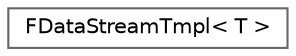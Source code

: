 digraph "类继承关系图"
{
 // INTERACTIVE_SVG=YES
 // LATEX_PDF_SIZE
  bgcolor="transparent";
  edge [fontname=Helvetica,fontsize=10,labelfontname=Helvetica,labelfontsize=10];
  node [fontname=Helvetica,fontsize=10,shape=box,height=0.2,width=0.4];
  rankdir="LR";
  Node0 [id="Node000000",label="FDataStreamTmpl\< T \>",height=0.2,width=0.4,color="grey40", fillcolor="white", style="filled",URL="$d4/d9c/classFDataStreamTmpl.html",tooltip="A streaming channel for sending sensor data to clients."];
}
